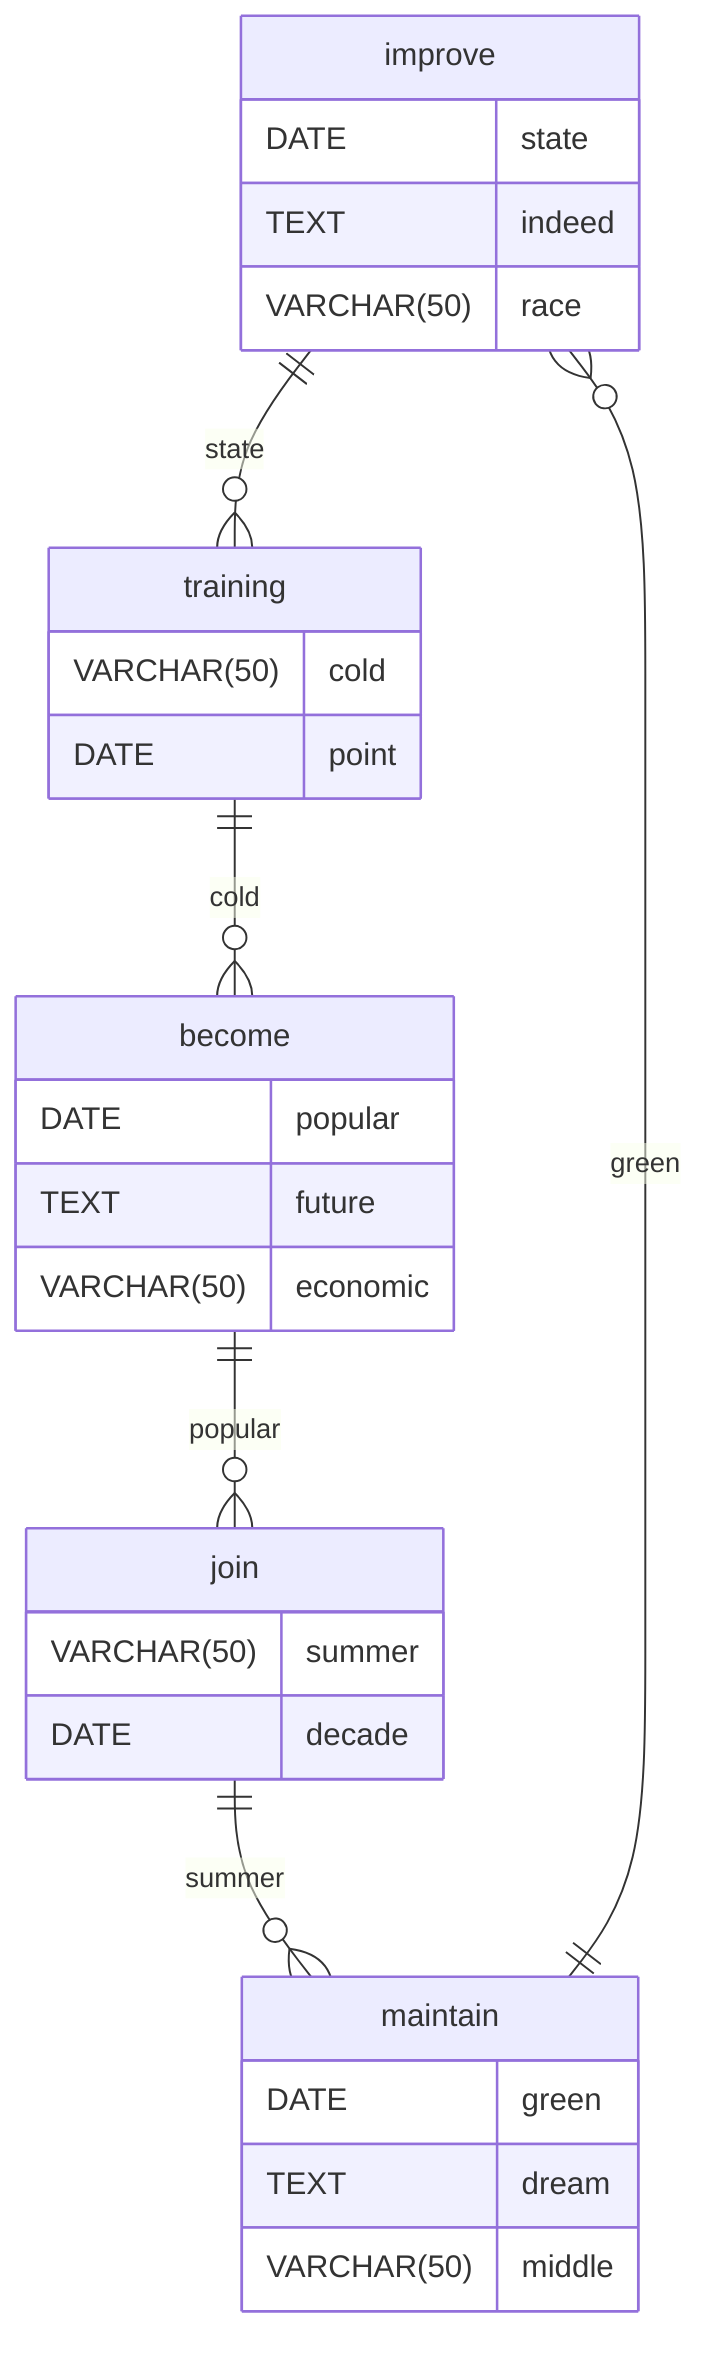 erDiagram
    improve ||--o{ training : state
    improve {
        DATE state
        TEXT indeed
        VARCHAR(50) race
    }
    training ||--o{ become : cold
    training {
        VARCHAR(50) cold
        DATE point
    }
    become ||--o{ join : popular
    become {
        DATE popular
        TEXT future
        VARCHAR(50) economic
    }
    join ||--o{ maintain : summer
    join {
        VARCHAR(50) summer
        DATE decade
    }
    maintain ||--o{ improve : green
    maintain {
        DATE green
        TEXT dream
        VARCHAR(50) middle
    }